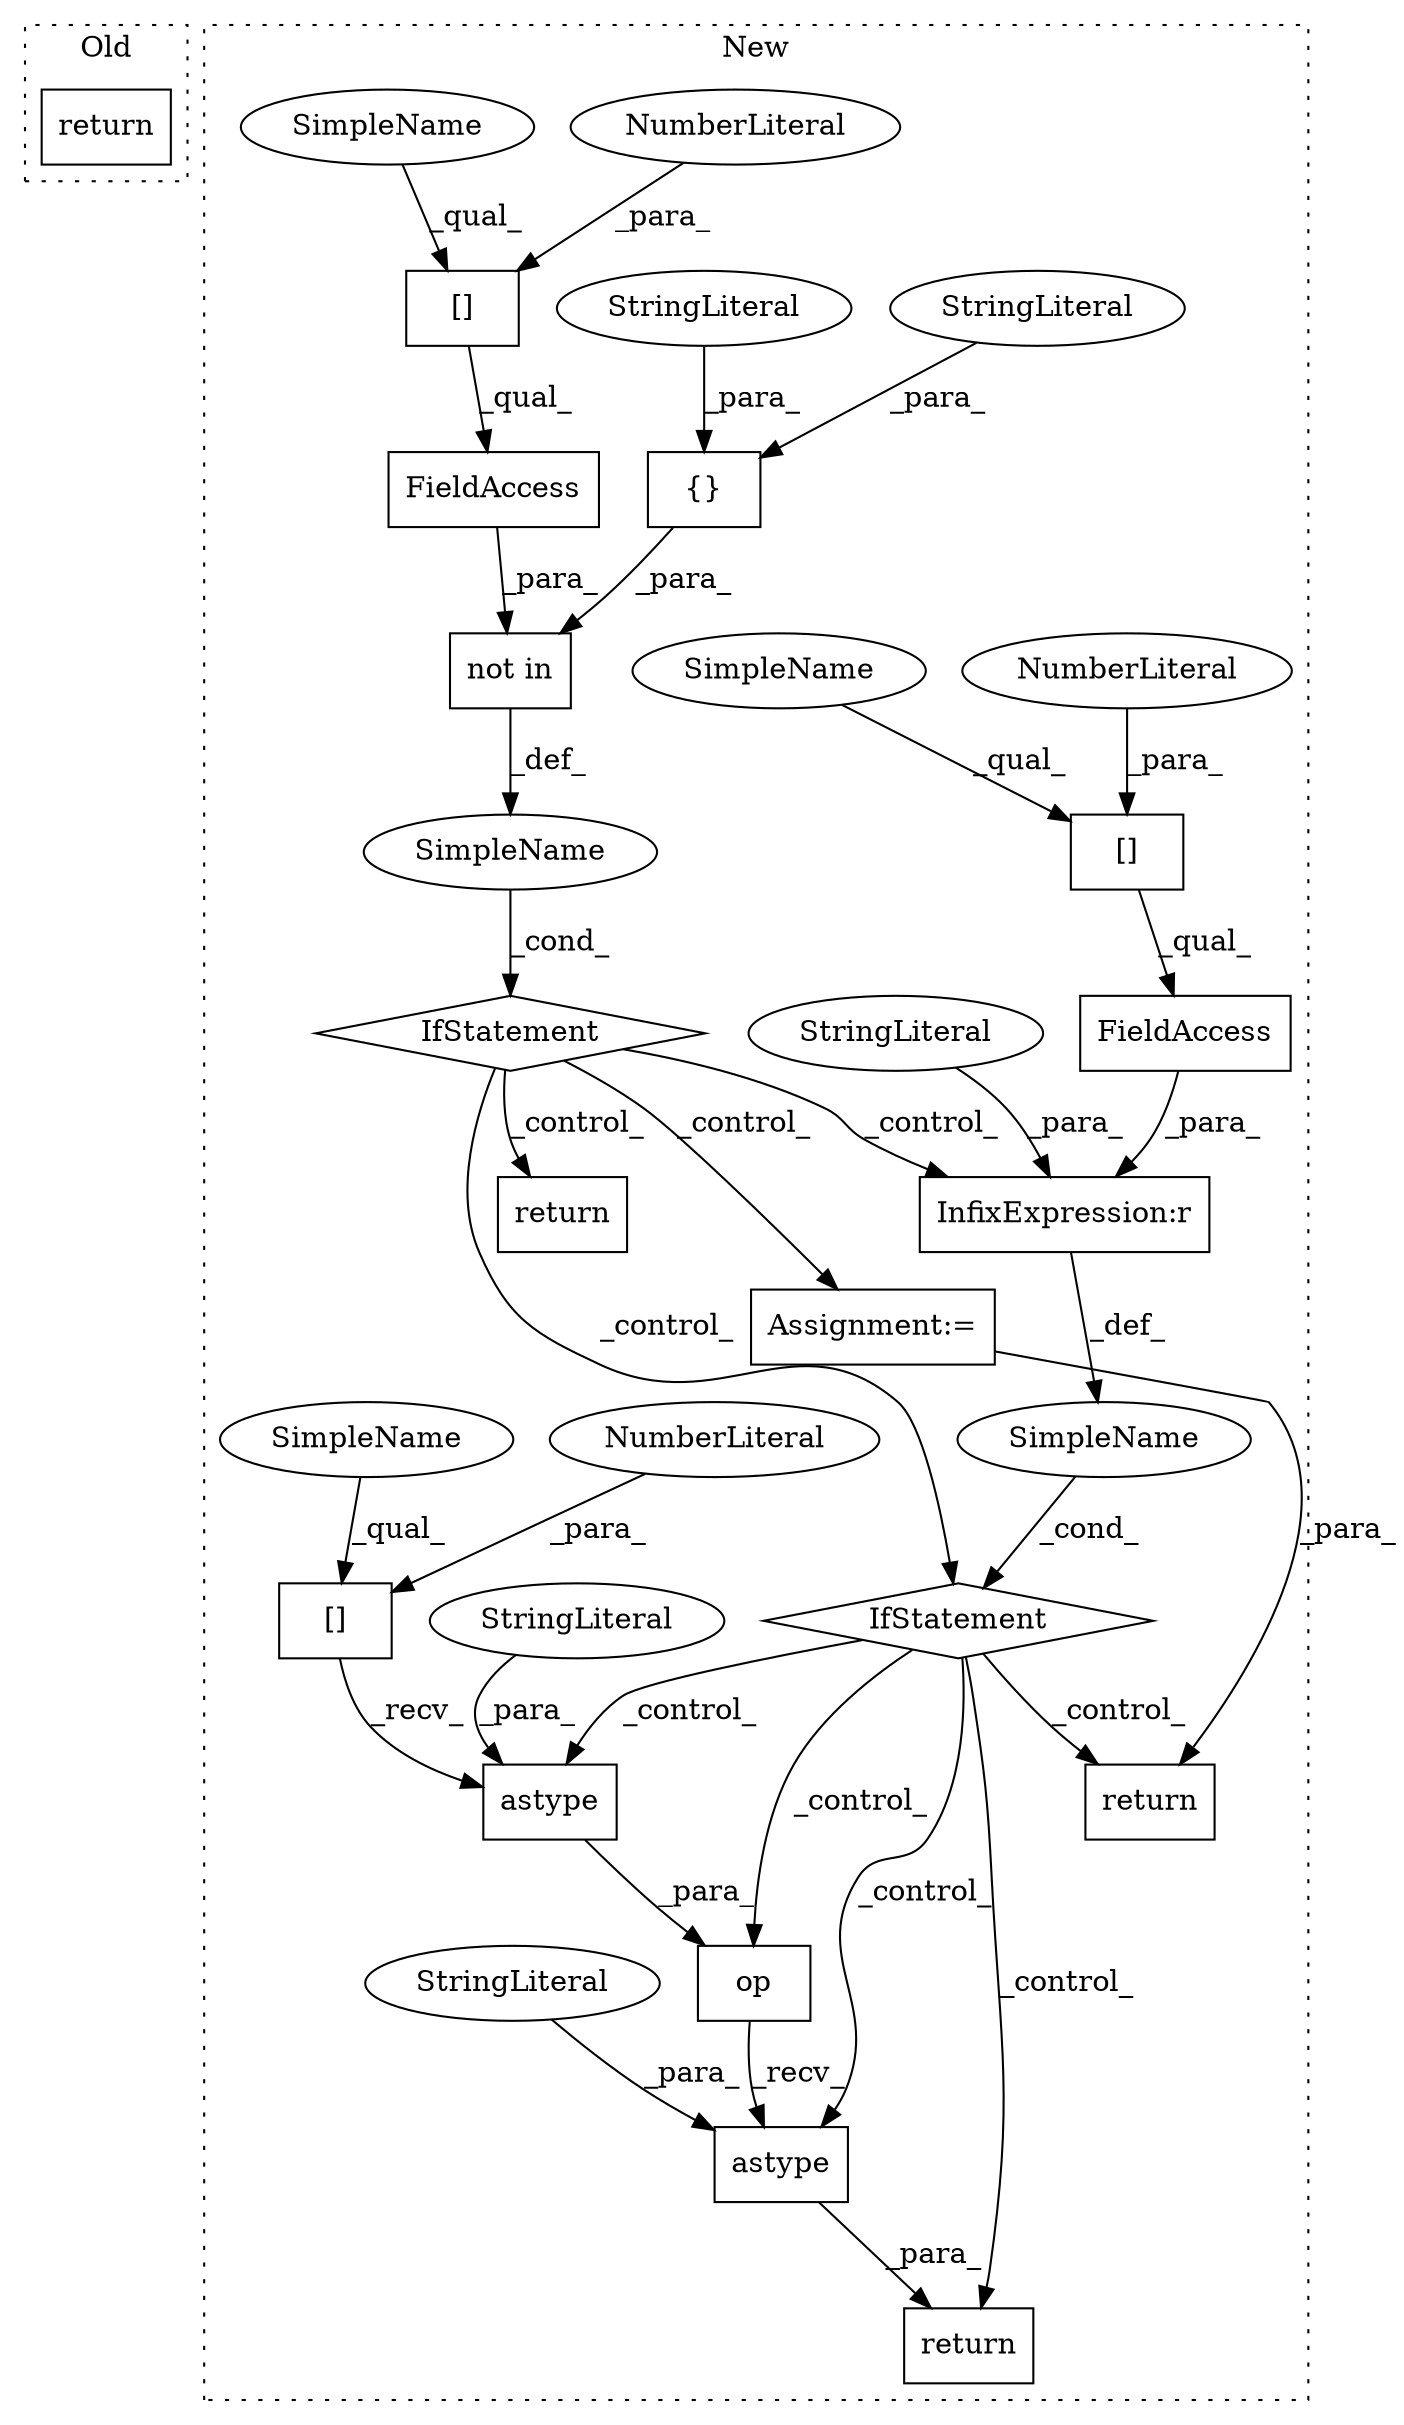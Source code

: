 digraph G {
subgraph cluster0 {
1 [label="return" a="41" s="71818" l="7" shape="box"];
label = "Old";
style="dotted";
}
subgraph cluster1 {
2 [label="op" a="32" s="72120,72178" l="3,1" shape="box"];
3 [label="return" a="41" s="72113" l="7" shape="box"];
4 [label="IfStatement" a="25" s="72071,72103" l="4,2" shape="diamond"];
5 [label="SimpleName" a="42" s="" l="" shape="ellipse"];
6 [label="InfixExpression:r" a="27" s="72090" l="4" shape="box"];
7 [label="FieldAccess" a="22" s="72075" l="15" shape="box"];
8 [label="return" a="41" s="72209" l="7" shape="box"];
9 [label="Assignment:=" a="7" s="72032" l="1" shape="box"];
10 [label="[]" a="2" s="72075,72083" l="7,1" shape="box"];
11 [label="NumberLiteral" a="34" s="72082" l="1" shape="ellipse"];
12 [label="StringLiteral" a="45" s="72094" l="9" shape="ellipse"];
13 [label="[]" a="2" s="72123,72131" l="7,1" shape="box"];
14 [label="NumberLiteral" a="34" s="72130" l="1" shape="ellipse"];
15 [label="astype" a="32" s="72180,72196" l="7,1" shape="box"];
16 [label="StringLiteral" a="45" s="72187" l="9" shape="ellipse"];
17 [label="astype" a="32" s="72133,72149" l="7,1" shape="box"];
18 [label="StringLiteral" a="45" s="72140" l="9" shape="ellipse"];
19 [label="[]" a="2" s="71865,71873" l="7,1" shape="box"];
20 [label="{}" a="4" s="71900,71920" l="1,1" shape="box"];
21 [label="NumberLiteral" a="34" s="71872" l="1" shape="ellipse"];
22 [label="not in" a="108" s="71865" l="56" shape="box"];
23 [label="FieldAccess" a="22" s="71865" l="15" shape="box"];
24 [label="IfStatement" a="25" s="71857,71921" l="8,2" shape="diamond"];
25 [label="SimpleName" a="42" s="" l="" shape="ellipse"];
26 [label="StringLiteral" a="45" s="71911" l="9" shape="ellipse"];
27 [label="StringLiteral" a="45" s="71901" l="9" shape="ellipse"];
28 [label="return" a="41" s="71931" l="7" shape="box"];
29 [label="SimpleName" a="42" s="72075" l="6" shape="ellipse"];
30 [label="SimpleName" a="42" s="72123" l="6" shape="ellipse"];
31 [label="SimpleName" a="42" s="71865" l="6" shape="ellipse"];
label = "New";
style="dotted";
}
2 -> 15 [label="_recv_"];
4 -> 2 [label="_control_"];
4 -> 8 [label="_control_"];
4 -> 15 [label="_control_"];
4 -> 3 [label="_control_"];
4 -> 17 [label="_control_"];
5 -> 4 [label="_cond_"];
6 -> 5 [label="_def_"];
7 -> 6 [label="_para_"];
9 -> 8 [label="_para_"];
10 -> 7 [label="_qual_"];
11 -> 10 [label="_para_"];
12 -> 6 [label="_para_"];
13 -> 17 [label="_recv_"];
14 -> 13 [label="_para_"];
15 -> 3 [label="_para_"];
16 -> 15 [label="_para_"];
17 -> 2 [label="_para_"];
18 -> 17 [label="_para_"];
19 -> 23 [label="_qual_"];
20 -> 22 [label="_para_"];
21 -> 19 [label="_para_"];
22 -> 25 [label="_def_"];
23 -> 22 [label="_para_"];
24 -> 6 [label="_control_"];
24 -> 4 [label="_control_"];
24 -> 9 [label="_control_"];
24 -> 28 [label="_control_"];
25 -> 24 [label="_cond_"];
26 -> 20 [label="_para_"];
27 -> 20 [label="_para_"];
29 -> 10 [label="_qual_"];
30 -> 13 [label="_qual_"];
31 -> 19 [label="_qual_"];
}
